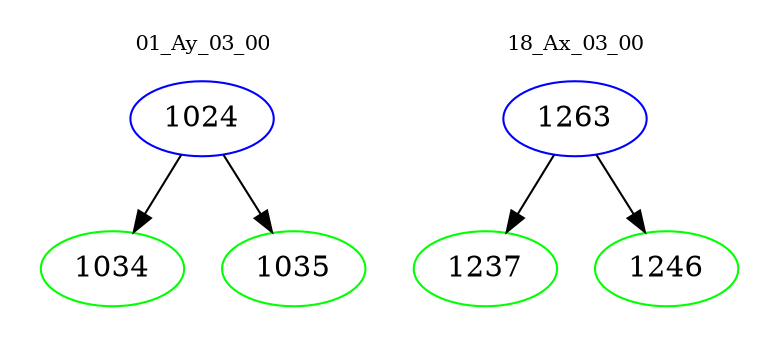 digraph{
subgraph cluster_0 {
color = white
label = "01_Ay_03_00";
fontsize=10;
T0_1024 [label="1024", color="blue"]
T0_1024 -> T0_1034 [color="black"]
T0_1034 [label="1034", color="green"]
T0_1024 -> T0_1035 [color="black"]
T0_1035 [label="1035", color="green"]
}
subgraph cluster_1 {
color = white
label = "18_Ax_03_00";
fontsize=10;
T1_1263 [label="1263", color="blue"]
T1_1263 -> T1_1237 [color="black"]
T1_1237 [label="1237", color="green"]
T1_1263 -> T1_1246 [color="black"]
T1_1246 [label="1246", color="green"]
}
}

